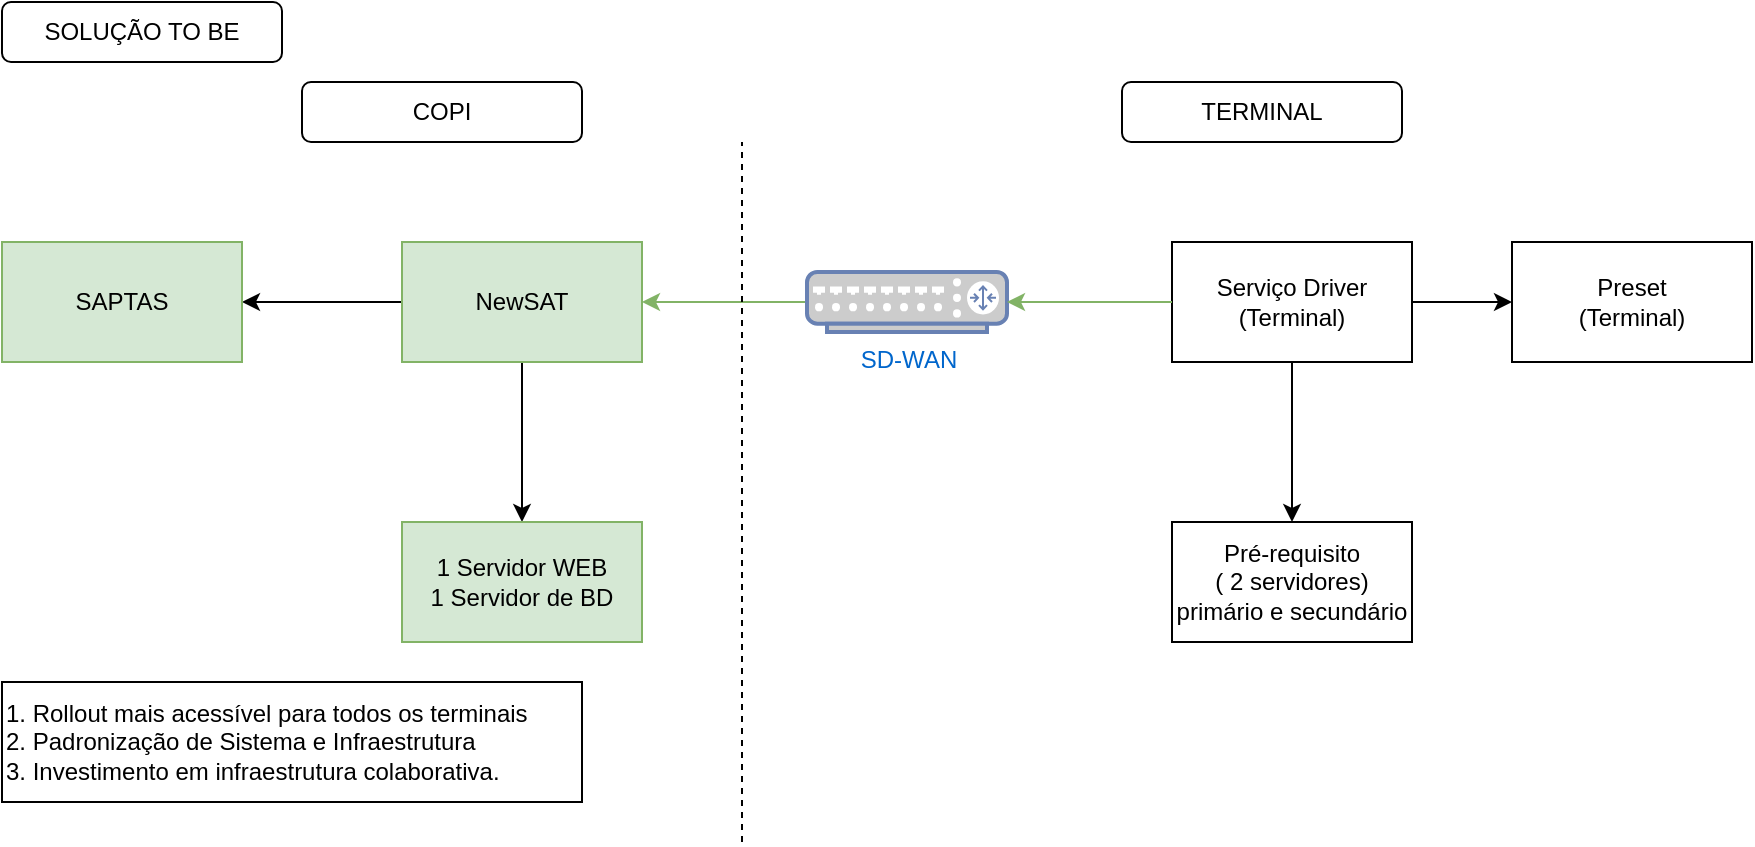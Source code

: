 <mxfile pages="1" version="11.2.4" type="github"><diagram id="yZQ8L2ttFmaZgn9NTOEX" name="Page-1"><mxGraphModel dx="865" dy="464" grid="1" gridSize="10" guides="1" tooltips="1" connect="1" arrows="1" fold="1" page="1" pageScale="1" pageWidth="827" pageHeight="1169" math="0" shadow="0"><root><mxCell id="0"/><mxCell id="1" parent="0"/><mxCell id="nE3r_94gOW0IHcTEWz-f-10" value="" style="edgeStyle=orthogonalEdgeStyle;rounded=0;orthogonalLoop=1;jettySize=auto;html=1;" parent="1" source="nE3r_94gOW0IHcTEWz-f-1" target="nE3r_94gOW0IHcTEWz-f-9" edge="1"><mxGeometry relative="1" as="geometry"/></mxCell><mxCell id="nE3r_94gOW0IHcTEWz-f-12" value="" style="edgeStyle=orthogonalEdgeStyle;rounded=0;orthogonalLoop=1;jettySize=auto;html=1;" parent="1" source="nE3r_94gOW0IHcTEWz-f-1" target="nE3r_94gOW0IHcTEWz-f-11" edge="1"><mxGeometry relative="1" as="geometry"/></mxCell><mxCell id="nE3r_94gOW0IHcTEWz-f-1" value="NewSAT" style="rounded=0;whiteSpace=wrap;html=1;fillColor=#d5e8d4;strokeColor=#82b366;" parent="1" vertex="1"><mxGeometry x="210" y="130" width="120" height="60" as="geometry"/></mxCell><mxCell id="nE3r_94gOW0IHcTEWz-f-11" value="SAPTAS" style="rounded=0;whiteSpace=wrap;html=1;fillColor=#d5e8d4;strokeColor=#82b366;" parent="1" vertex="1"><mxGeometry x="10" y="130" width="120" height="60" as="geometry"/></mxCell><mxCell id="nE3r_94gOW0IHcTEWz-f-9" value="1 Servidor WEB&lt;br&gt;1 Servidor de BD&lt;br&gt;" style="rounded=0;whiteSpace=wrap;html=1;fillColor=#d5e8d4;strokeColor=#82b366;" parent="1" vertex="1"><mxGeometry x="210" y="270" width="120" height="60" as="geometry"/></mxCell><mxCell id="nE3r_94gOW0IHcTEWz-f-5" style="edgeStyle=orthogonalEdgeStyle;rounded=0;orthogonalLoop=1;jettySize=auto;html=1;entryX=0;entryY=0.5;entryDx=0;entryDy=0;" parent="1" source="nE3r_94gOW0IHcTEWz-f-2" target="nE3r_94gOW0IHcTEWz-f-3" edge="1"><mxGeometry relative="1" as="geometry"/></mxCell><mxCell id="nE3r_94gOW0IHcTEWz-f-6" style="edgeStyle=orthogonalEdgeStyle;rounded=0;orthogonalLoop=1;jettySize=auto;html=1;entryX=1;entryY=0.5;entryDx=0;entryDy=0;fillColor=#d5e8d4;strokeColor=#82b366;" parent="1" source="nE3r_94gOW0IHcTEWz-f-20" target="nE3r_94gOW0IHcTEWz-f-1" edge="1"><mxGeometry relative="1" as="geometry"/></mxCell><mxCell id="nE3r_94gOW0IHcTEWz-f-8" value="" style="edgeStyle=orthogonalEdgeStyle;rounded=0;orthogonalLoop=1;jettySize=auto;html=1;" parent="1" source="nE3r_94gOW0IHcTEWz-f-2" target="nE3r_94gOW0IHcTEWz-f-7" edge="1"><mxGeometry relative="1" as="geometry"/></mxCell><mxCell id="nE3r_94gOW0IHcTEWz-f-2" value="Serviço Driver&lt;br&gt;(Terminal)" style="rounded=0;whiteSpace=wrap;html=1;" parent="1" vertex="1"><mxGeometry x="595" y="130" width="120" height="60" as="geometry"/></mxCell><mxCell id="nE3r_94gOW0IHcTEWz-f-7" value="Pré-requisito&lt;br&gt;( 2 servidores)&lt;br&gt;primário e secundário" style="rounded=0;whiteSpace=wrap;html=1;" parent="1" vertex="1"><mxGeometry x="595" y="270" width="120" height="60" as="geometry"/></mxCell><mxCell id="nE3r_94gOW0IHcTEWz-f-3" value="Preset&lt;br&gt;(Terminal)" style="rounded=0;whiteSpace=wrap;html=1;" parent="1" vertex="1"><mxGeometry x="765" y="130" width="120" height="60" as="geometry"/></mxCell><mxCell id="nE3r_94gOW0IHcTEWz-f-4" value="SOLUÇÃO TO BE" style="rounded=1;whiteSpace=wrap;html=1;" parent="1" vertex="1"><mxGeometry x="10" y="10" width="140" height="30" as="geometry"/></mxCell><mxCell id="nE3r_94gOW0IHcTEWz-f-14" value="1. Rollout mais acessível para todos os terminais&lt;br&gt;2. Padronização de Sistema e Infraestrutura&lt;br&gt;3. Investimento em infraestrutura colaborativa." style="rounded=0;whiteSpace=wrap;html=1;align=left;" parent="1" vertex="1"><mxGeometry x="10" y="350" width="290" height="60" as="geometry"/></mxCell><mxCell id="nE3r_94gOW0IHcTEWz-f-16" value="" style="endArrow=none;dashed=1;html=1;" parent="1" edge="1"><mxGeometry width="50" height="50" relative="1" as="geometry"><mxPoint x="380" y="430" as="sourcePoint"/><mxPoint x="380" y="80" as="targetPoint"/></mxGeometry></mxCell><mxCell id="nE3r_94gOW0IHcTEWz-f-20" value="SD-WAN" style="fontColor=#0066CC;verticalAlign=top;verticalLabelPosition=bottom;labelPosition=center;align=center;html=1;outlineConnect=0;fillColor=#CCCCCC;strokeColor=#6881B3;gradientColor=none;gradientDirection=north;strokeWidth=2;shape=mxgraph.networks.router;" parent="1" vertex="1"><mxGeometry x="412.5" y="145" width="100" height="30" as="geometry"/></mxCell><mxCell id="nE3r_94gOW0IHcTEWz-f-21" style="edgeStyle=orthogonalEdgeStyle;rounded=0;orthogonalLoop=1;jettySize=auto;html=1;entryX=1;entryY=0.5;entryDx=0;entryDy=0;fillColor=#d5e8d4;strokeColor=#82b366;" parent="1" source="nE3r_94gOW0IHcTEWz-f-2" target="nE3r_94gOW0IHcTEWz-f-20" edge="1"><mxGeometry relative="1" as="geometry"><mxPoint x="595" y="160" as="sourcePoint"/><mxPoint x="330" y="160" as="targetPoint"/></mxGeometry></mxCell><mxCell id="nE3r_94gOW0IHcTEWz-f-23" value="COPI" style="rounded=1;whiteSpace=wrap;html=1;" parent="1" vertex="1"><mxGeometry x="160" y="50" width="140" height="30" as="geometry"/></mxCell><mxCell id="nE3r_94gOW0IHcTEWz-f-24" value="TERMINAL" style="rounded=1;whiteSpace=wrap;html=1;" parent="1" vertex="1"><mxGeometry x="570" y="50" width="140" height="30" as="geometry"/></mxCell></root></mxGraphModel></diagram></mxfile>